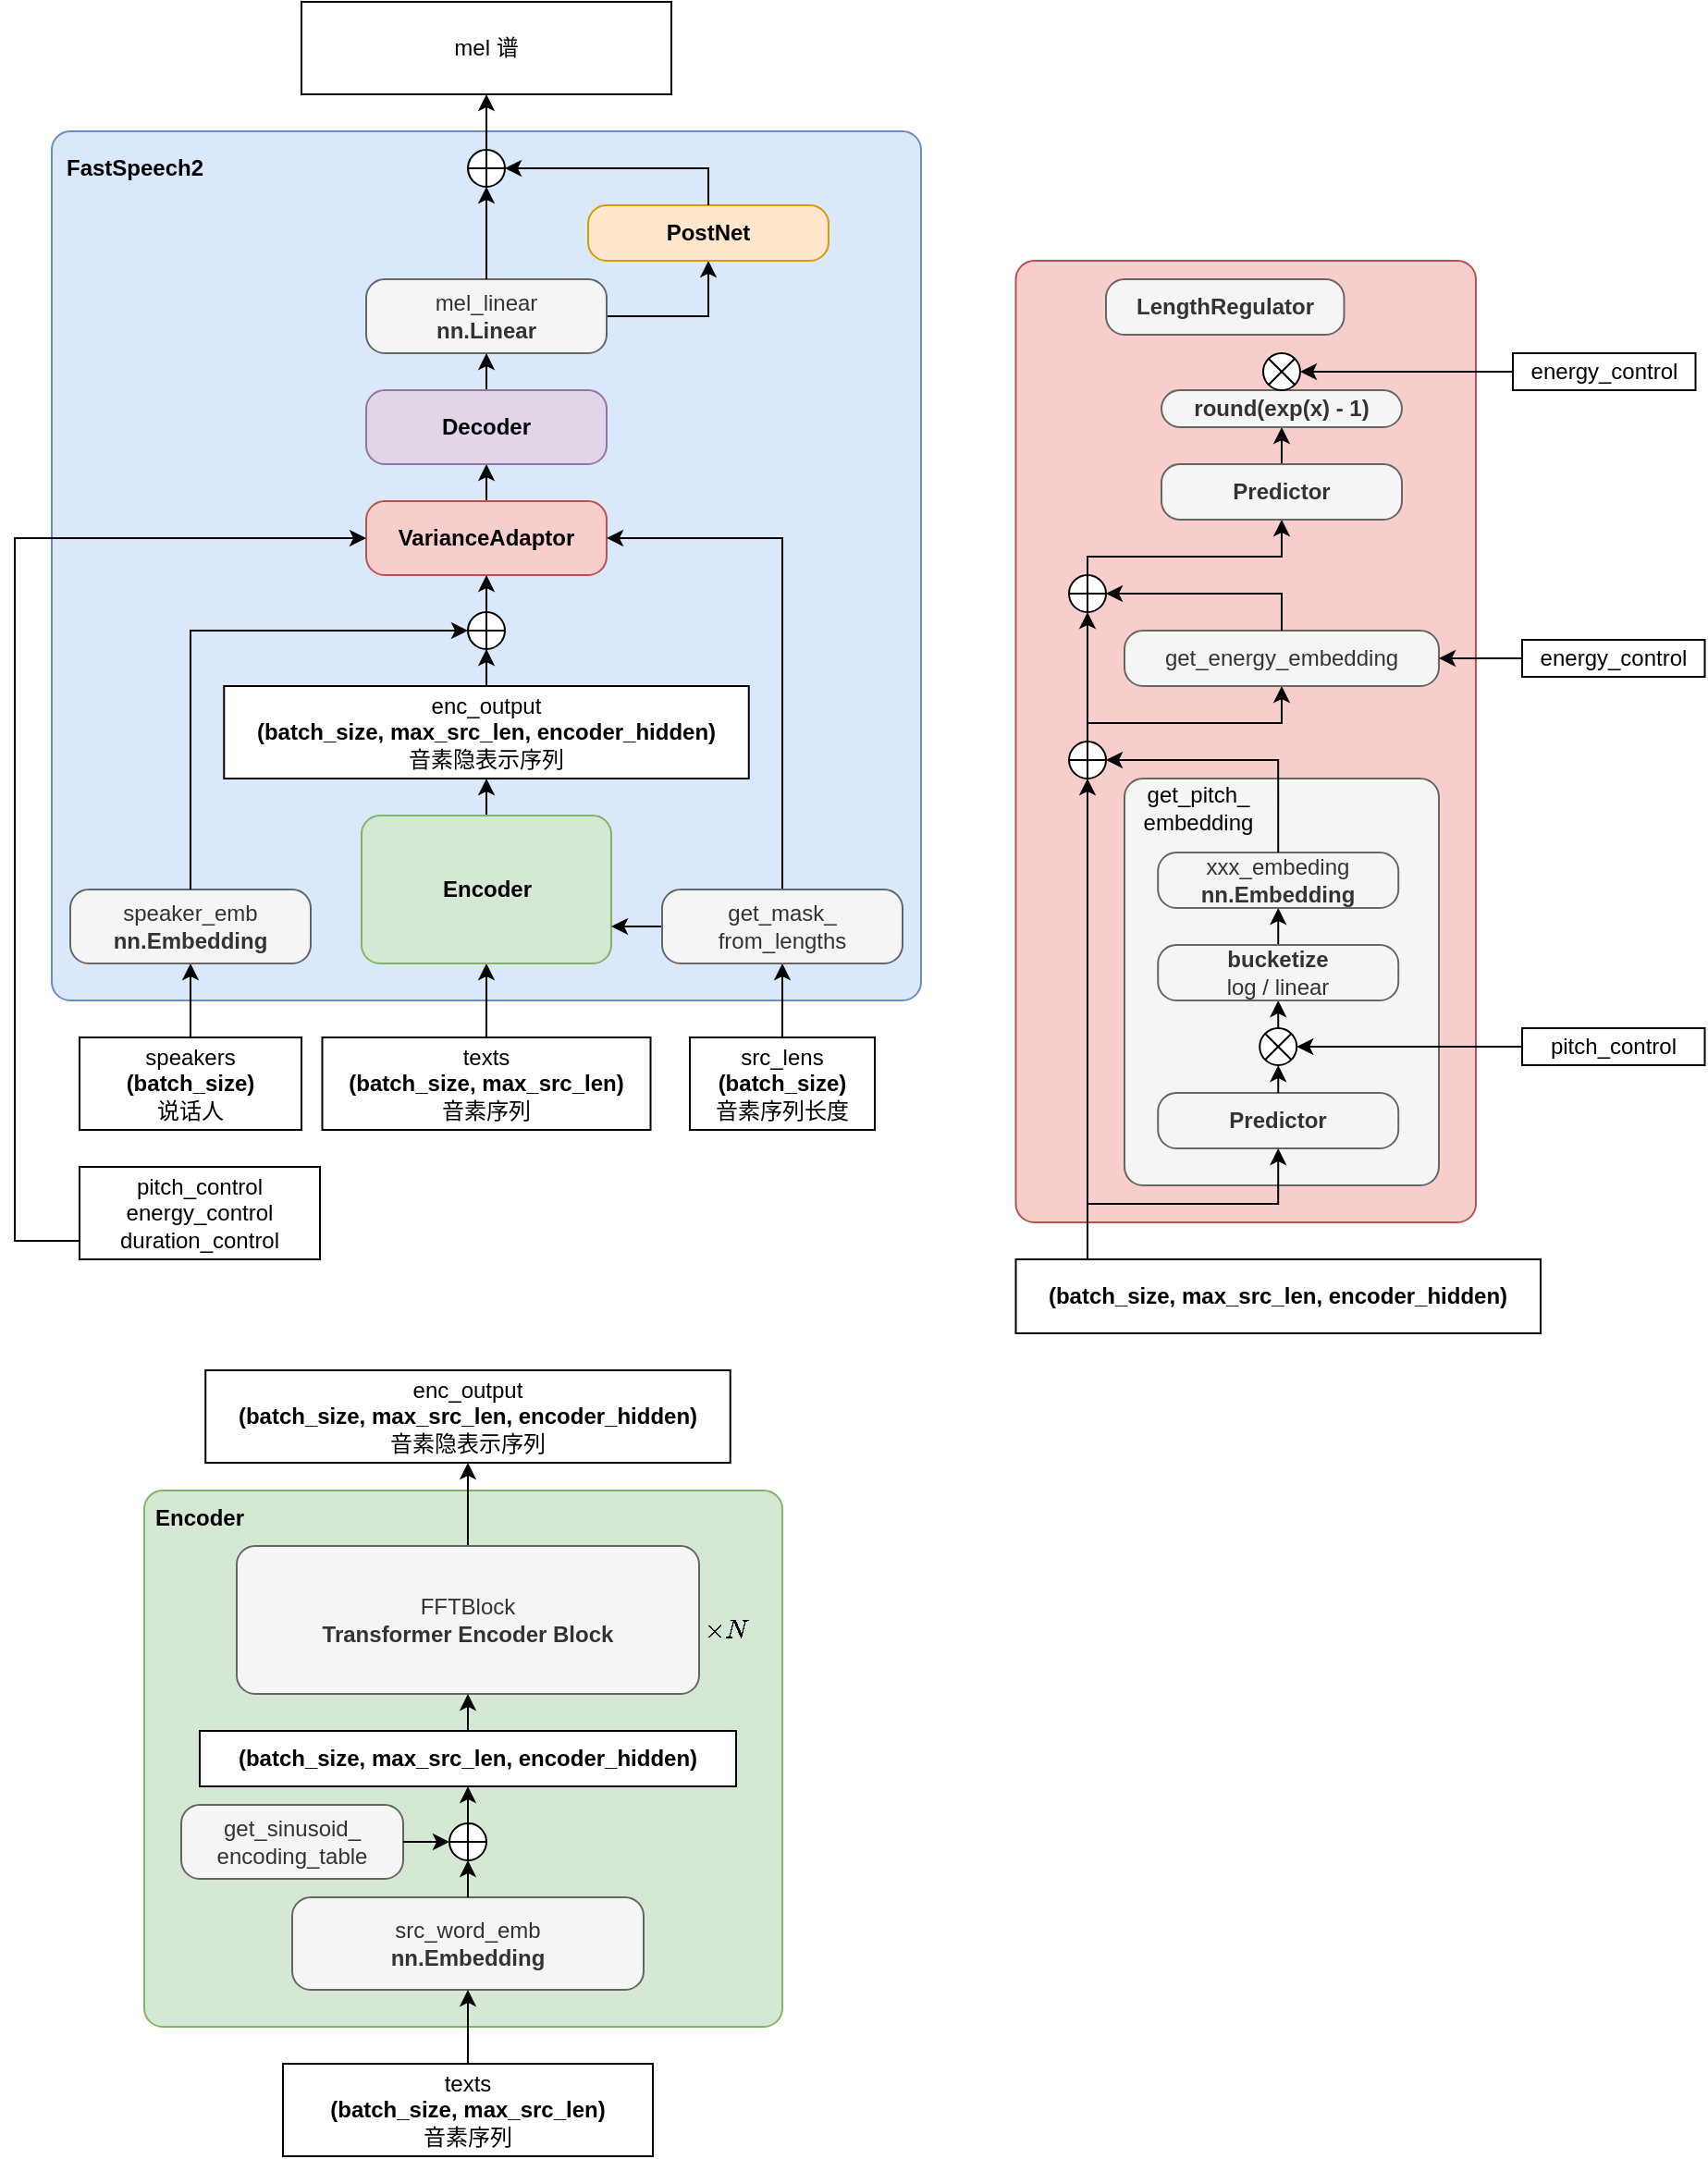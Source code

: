 <mxfile version="24.6.3" type="github">
  <diagram name="第 1 页" id="CV4RmrmJ2TpC2ouBqf3E">
    <mxGraphModel dx="2084" dy="1070" grid="1" gridSize="10" guides="1" tooltips="1" connect="1" arrows="1" fold="1" page="1" pageScale="1" pageWidth="1000" pageHeight="1000" math="1" shadow="0">
      <root>
        <mxCell id="0" />
        <mxCell id="1" parent="0" />
        <mxCell id="JUw78qpSntqPIQoc-JbC-98" value="" style="rounded=1;whiteSpace=wrap;html=1;fillColor=#f8cecc;strokeColor=#b85450;shape=label;double=1;absoluteArcSize=1;arcSize=20;" vertex="1" parent="1">
          <mxGeometry x="561.25" y="160" width="248.75" height="520" as="geometry" />
        </mxCell>
        <mxCell id="JUw78qpSntqPIQoc-JbC-120" value="" style="rounded=1;whiteSpace=wrap;html=1;shape=label;double=1;absoluteArcSize=1;arcSize=20;fillColor=#f5f5f5;fontColor=#333333;strokeColor=#666666;" vertex="1" parent="1">
          <mxGeometry x="620" y="440" width="170" height="220" as="geometry" />
        </mxCell>
        <mxCell id="JUw78qpSntqPIQoc-JbC-1" value="" style="rounded=1;whiteSpace=wrap;html=1;fillColor=#dae8fc;strokeColor=#6c8ebf;movable=1;resizable=1;rotatable=1;deletable=1;editable=1;locked=0;connectable=1;shape=label;double=1;arcSize=20;align=center;verticalAlign=middle;fontFamily=Helvetica;fontSize=12;absoluteArcSize=1;" vertex="1" parent="1">
          <mxGeometry x="40" y="90" width="470" height="470" as="geometry" />
        </mxCell>
        <mxCell id="JUw78qpSntqPIQoc-JbC-45" style="edgeStyle=orthogonalEdgeStyle;rounded=0;orthogonalLoop=1;jettySize=auto;html=1;exitX=0.5;exitY=0;exitDx=0;exitDy=0;" edge="1" parent="1" source="JUw78qpSntqPIQoc-JbC-2" target="JUw78qpSntqPIQoc-JbC-44">
          <mxGeometry relative="1" as="geometry" />
        </mxCell>
        <mxCell id="JUw78qpSntqPIQoc-JbC-2" value="speakers&lt;div&gt;&lt;b&gt;(batch_size)&lt;/b&gt;&lt;/div&gt;&lt;div&gt;说话人&lt;/div&gt;" style="shape=label;whiteSpace=wrap;html=1;fixedSize=1;rounded=0;" vertex="1" parent="1">
          <mxGeometry x="55" y="580" width="120" height="50" as="geometry" />
        </mxCell>
        <mxCell id="JUw78qpSntqPIQoc-JbC-12" style="edgeStyle=orthogonalEdgeStyle;rounded=0;orthogonalLoop=1;jettySize=auto;html=1;exitX=0.5;exitY=0;exitDx=0;exitDy=0;entryX=0.5;entryY=1;entryDx=0;entryDy=0;" edge="1" parent="1" source="JUw78qpSntqPIQoc-JbC-3" target="JUw78qpSntqPIQoc-JbC-11">
          <mxGeometry relative="1" as="geometry" />
        </mxCell>
        <mxCell id="JUw78qpSntqPIQoc-JbC-3" value="texts&lt;div&gt;&lt;b&gt;(batch_size, max_src_len)&lt;/b&gt;&lt;/div&gt;&lt;div&gt;音素序列&lt;/div&gt;" style="shape=label;whiteSpace=wrap;html=1;fixedSize=1;rounded=0;" vertex="1" parent="1">
          <mxGeometry x="186.25" y="580" width="177.5" height="50" as="geometry" />
        </mxCell>
        <mxCell id="JUw78qpSntqPIQoc-JbC-40" style="edgeStyle=orthogonalEdgeStyle;rounded=0;orthogonalLoop=1;jettySize=auto;html=1;exitX=0.5;exitY=0;exitDx=0;exitDy=0;" edge="1" parent="1" source="JUw78qpSntqPIQoc-JbC-4" target="JUw78qpSntqPIQoc-JbC-39">
          <mxGeometry relative="1" as="geometry" />
        </mxCell>
        <mxCell id="JUw78qpSntqPIQoc-JbC-4" value="src_lens&lt;div&gt;&lt;b&gt;(batch_size)&lt;/b&gt;&lt;/div&gt;&lt;div&gt;音素序列长度&lt;/div&gt;" style="shape=label;whiteSpace=wrap;html=1;fixedSize=1;rounded=0;" vertex="1" parent="1">
          <mxGeometry x="385" y="580" width="100" height="50" as="geometry" />
        </mxCell>
        <mxCell id="JUw78qpSntqPIQoc-JbC-6" value="mel 谱" style="shape=label;whiteSpace=wrap;html=1;fixedSize=1;rounded=0;" vertex="1" parent="1">
          <mxGeometry x="175" y="20" width="200" height="50" as="geometry" />
        </mxCell>
        <mxCell id="JUw78qpSntqPIQoc-JbC-14" style="edgeStyle=orthogonalEdgeStyle;rounded=0;orthogonalLoop=1;jettySize=auto;html=1;exitX=0.5;exitY=0;exitDx=0;exitDy=0;entryX=0.5;entryY=1;entryDx=0;entryDy=0;" edge="1" parent="1" source="JUw78qpSntqPIQoc-JbC-11" target="JUw78qpSntqPIQoc-JbC-13">
          <mxGeometry relative="1" as="geometry" />
        </mxCell>
        <mxCell id="JUw78qpSntqPIQoc-JbC-11" value="Encoder" style="rounded=1;whiteSpace=wrap;html=1;fillColor=#d5e8d4;strokeColor=#82b366;shape=label;double=1;absoluteArcSize=1;arcSize=20;fontStyle=1" vertex="1" parent="1">
          <mxGeometry x="207.5" y="460" width="135" height="80" as="geometry" />
        </mxCell>
        <mxCell id="JUw78qpSntqPIQoc-JbC-49" style="edgeStyle=orthogonalEdgeStyle;rounded=0;orthogonalLoop=1;jettySize=auto;html=1;exitX=0.5;exitY=0;exitDx=0;exitDy=0;" edge="1" parent="1" source="JUw78qpSntqPIQoc-JbC-47">
          <mxGeometry relative="1" as="geometry">
            <mxPoint x="274.5" y="360.0" as="targetPoint" />
          </mxGeometry>
        </mxCell>
        <mxCell id="JUw78qpSntqPIQoc-JbC-13" value="enc_output&lt;div&gt;&lt;b&gt;(batch_size, max_src_len,&amp;nbsp;encoder_hidden)&lt;/b&gt;&lt;/div&gt;&lt;div&gt;音素隐表示序列&lt;br&gt;&lt;/div&gt;" style="shape=label;whiteSpace=wrap;html=1;fixedSize=1;rounded=0;" vertex="1" parent="1">
          <mxGeometry x="133.13" y="390" width="283.75" height="50" as="geometry" />
        </mxCell>
        <mxCell id="JUw78qpSntqPIQoc-JbC-27" style="edgeStyle=orthogonalEdgeStyle;rounded=0;orthogonalLoop=1;jettySize=auto;html=1;exitX=0.5;exitY=0;exitDx=0;exitDy=0;entryX=0.5;entryY=1;entryDx=0;entryDy=0;" edge="1" parent="1" source="JUw78qpSntqPIQoc-JbC-15" target="JUw78qpSntqPIQoc-JbC-25">
          <mxGeometry relative="1" as="geometry" />
        </mxCell>
        <mxCell id="JUw78qpSntqPIQoc-JbC-15" value="VarianceAdaptor" style="rounded=1;whiteSpace=wrap;html=1;fillColor=#f8cecc;strokeColor=#b85450;shape=label;double=1;absoluteArcSize=1;arcSize=20;fontStyle=1" vertex="1" parent="1">
          <mxGeometry x="210" y="290" width="130" height="40" as="geometry" />
        </mxCell>
        <mxCell id="JUw78qpSntqPIQoc-JbC-52" style="edgeStyle=orthogonalEdgeStyle;rounded=0;orthogonalLoop=1;jettySize=auto;html=1;exitX=1;exitY=0.5;exitDx=0;exitDy=0;entryX=0.5;entryY=1;entryDx=0;entryDy=0;" edge="1" parent="1" source="JUw78qpSntqPIQoc-JbC-20" target="JUw78qpSntqPIQoc-JbC-21">
          <mxGeometry relative="1" as="geometry" />
        </mxCell>
        <mxCell id="JUw78qpSntqPIQoc-JbC-20" value="mel_linear&lt;div&gt;&lt;b&gt;nn.Linear&lt;/b&gt;&lt;/div&gt;" style="rounded=1;whiteSpace=wrap;html=1;fillColor=#f5f5f5;fontColor=#333333;strokeColor=#666666;shape=label;double=1;absoluteArcSize=1;arcSize=20;" vertex="1" parent="1">
          <mxGeometry x="210" y="170" width="130" height="40" as="geometry" />
        </mxCell>
        <mxCell id="JUw78qpSntqPIQoc-JbC-21" value="PostNet" style="rounded=1;whiteSpace=wrap;html=1;fillColor=#ffe6cc;strokeColor=#d79b00;shape=label;double=1;absoluteArcSize=1;arcSize=20;fontStyle=1" vertex="1" parent="1">
          <mxGeometry x="330" y="130" width="130" height="30" as="geometry" />
        </mxCell>
        <mxCell id="JUw78qpSntqPIQoc-JbC-26" style="edgeStyle=orthogonalEdgeStyle;rounded=0;orthogonalLoop=1;jettySize=auto;html=1;exitX=0.5;exitY=0;exitDx=0;exitDy=0;entryX=0.5;entryY=1;entryDx=0;entryDy=0;" edge="1" parent="1" source="JUw78qpSntqPIQoc-JbC-25" target="JUw78qpSntqPIQoc-JbC-20">
          <mxGeometry relative="1" as="geometry" />
        </mxCell>
        <mxCell id="JUw78qpSntqPIQoc-JbC-25" value="Decoder" style="rounded=1;whiteSpace=wrap;html=1;fillColor=#e1d5e7;strokeColor=#9673a6;shape=label;double=1;absoluteArcSize=1;arcSize=20;fontStyle=1" vertex="1" parent="1">
          <mxGeometry x="210" y="230" width="130" height="40" as="geometry" />
        </mxCell>
        <mxCell id="JUw78qpSntqPIQoc-JbC-28" value="" style="rounded=1;whiteSpace=wrap;html=1;fillColor=#d5e8d4;strokeColor=#82b366;shape=label;double=1;arcSize=20;absoluteArcSize=1;" vertex="1" parent="1">
          <mxGeometry x="90" y="825" width="345" height="290" as="geometry" />
        </mxCell>
        <mxCell id="JUw78qpSntqPIQoc-JbC-141" style="edgeStyle=orthogonalEdgeStyle;rounded=0;orthogonalLoop=1;jettySize=auto;html=1;exitX=0.5;exitY=0;exitDx=0;exitDy=0;entryX=0.5;entryY=1;entryDx=0;entryDy=0;" edge="1" parent="1" source="JUw78qpSntqPIQoc-JbC-30" target="JUw78qpSntqPIQoc-JbC-140">
          <mxGeometry relative="1" as="geometry" />
        </mxCell>
        <mxCell id="JUw78qpSntqPIQoc-JbC-30" value="FFTBlock&lt;div&gt;&lt;b&gt;Transformer Encoder Block&lt;/b&gt;&lt;/div&gt;" style="rounded=1;whiteSpace=wrap;html=1;fillColor=#f5f5f5;fontColor=#333333;strokeColor=#666666;shape=label;double=1;absoluteArcSize=1;arcSize=20;" vertex="1" parent="1">
          <mxGeometry x="140" y="855" width="250" height="80" as="geometry" />
        </mxCell>
        <mxCell id="JUw78qpSntqPIQoc-JbC-33" value="$$\times N$$" style="text;html=1;align=center;verticalAlign=middle;whiteSpace=wrap;rounded=0;" vertex="1" parent="1">
          <mxGeometry x="375" y="885" width="60" height="30" as="geometry" />
        </mxCell>
        <mxCell id="JUw78qpSntqPIQoc-JbC-35" value="Encoder" style="text;html=1;align=center;verticalAlign=middle;whiteSpace=wrap;rounded=0;fontStyle=1" vertex="1" parent="1">
          <mxGeometry x="90" y="825" width="60" height="30" as="geometry" />
        </mxCell>
        <mxCell id="JUw78qpSntqPIQoc-JbC-38" value="FastSpeech2" style="text;html=1;align=center;verticalAlign=middle;whiteSpace=wrap;rounded=0;fontStyle=1" vertex="1" parent="1">
          <mxGeometry x="55" y="95" width="60" height="30" as="geometry" />
        </mxCell>
        <mxCell id="JUw78qpSntqPIQoc-JbC-41" style="edgeStyle=orthogonalEdgeStyle;rounded=0;orthogonalLoop=1;jettySize=auto;html=1;exitX=0;exitY=0.5;exitDx=0;exitDy=0;entryX=1;entryY=0.75;entryDx=0;entryDy=0;" edge="1" parent="1" source="JUw78qpSntqPIQoc-JbC-39" target="JUw78qpSntqPIQoc-JbC-11">
          <mxGeometry relative="1" as="geometry" />
        </mxCell>
        <mxCell id="JUw78qpSntqPIQoc-JbC-43" style="edgeStyle=orthogonalEdgeStyle;rounded=0;orthogonalLoop=1;jettySize=auto;html=1;exitX=0.5;exitY=0;exitDx=0;exitDy=0;entryX=1;entryY=0.5;entryDx=0;entryDy=0;" edge="1" parent="1" source="JUw78qpSntqPIQoc-JbC-39" target="JUw78qpSntqPIQoc-JbC-15">
          <mxGeometry relative="1" as="geometry" />
        </mxCell>
        <mxCell id="JUw78qpSntqPIQoc-JbC-39" value="&lt;font style=&quot;font-size: 12px;&quot;&gt;get_mask_&lt;/font&gt;&lt;div&gt;&lt;font style=&quot;font-size: 12px;&quot;&gt;from_lengths&lt;/font&gt;&lt;/div&gt;" style="rounded=1;whiteSpace=wrap;html=1;fontSize=10;fillColor=#f5f5f5;fontColor=#333333;strokeColor=#666666;shape=label;double=1;absoluteArcSize=1;arcSize=20;" vertex="1" parent="1">
          <mxGeometry x="370" y="500" width="130" height="40" as="geometry" />
        </mxCell>
        <mxCell id="JUw78qpSntqPIQoc-JbC-44" value="&lt;span style=&quot;font-size: 12px;&quot;&gt;speaker_emb&lt;/span&gt;&lt;div&gt;&lt;span style=&quot;font-size: 12px;&quot;&gt;&lt;b&gt;nn.Embedding&lt;/b&gt;&lt;/span&gt;&lt;/div&gt;" style="rounded=1;whiteSpace=wrap;html=1;fontSize=10;fillColor=#f5f5f5;fontColor=#333333;strokeColor=#666666;shape=label;double=1;absoluteArcSize=1;arcSize=20;" vertex="1" parent="1">
          <mxGeometry x="50" y="500" width="130" height="40" as="geometry" />
        </mxCell>
        <mxCell id="JUw78qpSntqPIQoc-JbC-50" style="edgeStyle=orthogonalEdgeStyle;rounded=0;orthogonalLoop=1;jettySize=auto;html=1;exitX=0.5;exitY=0;exitDx=0;exitDy=0;exitPerimeter=0;entryX=0.5;entryY=1;entryDx=0;entryDy=0;" edge="1" parent="1" source="JUw78qpSntqPIQoc-JbC-47" target="JUw78qpSntqPIQoc-JbC-15">
          <mxGeometry relative="1" as="geometry" />
        </mxCell>
        <mxCell id="JUw78qpSntqPIQoc-JbC-48" style="edgeStyle=orthogonalEdgeStyle;rounded=0;orthogonalLoop=1;jettySize=auto;html=1;exitX=0.5;exitY=0;exitDx=0;exitDy=0;entryX=0;entryY=0.5;entryDx=0;entryDy=0;entryPerimeter=0;" edge="1" parent="1" source="JUw78qpSntqPIQoc-JbC-44" target="JUw78qpSntqPIQoc-JbC-47">
          <mxGeometry relative="1" as="geometry" />
        </mxCell>
        <mxCell id="JUw78qpSntqPIQoc-JbC-51" value="" style="edgeStyle=orthogonalEdgeStyle;rounded=0;orthogonalLoop=1;jettySize=auto;html=1;exitX=0.5;exitY=0;exitDx=0;exitDy=0;" edge="1" parent="1" source="JUw78qpSntqPIQoc-JbC-13" target="JUw78qpSntqPIQoc-JbC-47">
          <mxGeometry relative="1" as="geometry">
            <mxPoint x="274.5" y="360.0" as="targetPoint" />
            <mxPoint x="275" y="390" as="sourcePoint" />
          </mxGeometry>
        </mxCell>
        <mxCell id="JUw78qpSntqPIQoc-JbC-47" value="" style="verticalLabelPosition=bottom;verticalAlign=top;html=1;shape=mxgraph.flowchart.summing_function;" vertex="1" parent="1">
          <mxGeometry x="265" y="350" width="20" height="20" as="geometry" />
        </mxCell>
        <mxCell id="JUw78qpSntqPIQoc-JbC-56" style="edgeStyle=orthogonalEdgeStyle;rounded=0;orthogonalLoop=1;jettySize=auto;html=1;exitX=0.5;exitY=0;exitDx=0;exitDy=0;exitPerimeter=0;entryX=0.5;entryY=1;entryDx=0;entryDy=0;" edge="1" parent="1" source="JUw78qpSntqPIQoc-JbC-53" target="JUw78qpSntqPIQoc-JbC-6">
          <mxGeometry relative="1" as="geometry" />
        </mxCell>
        <mxCell id="JUw78qpSntqPIQoc-JbC-53" value="" style="verticalLabelPosition=bottom;verticalAlign=top;html=1;shape=mxgraph.flowchart.summing_function;" vertex="1" parent="1">
          <mxGeometry x="265" y="100" width="20" height="20" as="geometry" />
        </mxCell>
        <mxCell id="JUw78qpSntqPIQoc-JbC-54" style="edgeStyle=orthogonalEdgeStyle;rounded=0;orthogonalLoop=1;jettySize=auto;html=1;exitX=0.5;exitY=0;exitDx=0;exitDy=0;entryX=0.5;entryY=1;entryDx=0;entryDy=0;entryPerimeter=0;" edge="1" parent="1" source="JUw78qpSntqPIQoc-JbC-20" target="JUw78qpSntqPIQoc-JbC-53">
          <mxGeometry relative="1" as="geometry" />
        </mxCell>
        <mxCell id="JUw78qpSntqPIQoc-JbC-57" style="edgeStyle=orthogonalEdgeStyle;rounded=0;orthogonalLoop=1;jettySize=auto;html=1;exitX=0.5;exitY=0;exitDx=0;exitDy=0;entryX=1;entryY=0.5;entryDx=0;entryDy=0;entryPerimeter=0;" edge="1" parent="1" source="JUw78qpSntqPIQoc-JbC-21" target="JUw78qpSntqPIQoc-JbC-53">
          <mxGeometry relative="1" as="geometry">
            <Array as="points">
              <mxPoint x="395" y="110" />
            </Array>
          </mxGeometry>
        </mxCell>
        <mxCell id="JUw78qpSntqPIQoc-JbC-59" value="src_word_emb&lt;div&gt;&lt;b&gt;nn.Embedding&lt;/b&gt;&lt;/div&gt;" style="rounded=1;whiteSpace=wrap;html=1;fillColor=#f5f5f5;fontColor=#333333;strokeColor=#666666;shape=label;double=1;absoluteArcSize=1;arcSize=20;" vertex="1" parent="1">
          <mxGeometry x="170" y="1045" width="190" height="50" as="geometry" />
        </mxCell>
        <mxCell id="JUw78qpSntqPIQoc-JbC-61" style="edgeStyle=orthogonalEdgeStyle;rounded=0;orthogonalLoop=1;jettySize=auto;html=1;exitX=0.5;exitY=0;exitDx=0;exitDy=0;entryX=0.5;entryY=1;entryDx=0;entryDy=0;" edge="1" parent="1" source="JUw78qpSntqPIQoc-JbC-60" target="JUw78qpSntqPIQoc-JbC-59">
          <mxGeometry relative="1" as="geometry" />
        </mxCell>
        <mxCell id="JUw78qpSntqPIQoc-JbC-60" value="texts&lt;div&gt;&lt;b&gt;(batch_size, max_src_len)&lt;/b&gt;&lt;/div&gt;&lt;div&gt;音素序列&lt;/div&gt;" style="shape=label;whiteSpace=wrap;html=1;fixedSize=1;rounded=0;" vertex="1" parent="1">
          <mxGeometry x="165" y="1135" width="200" height="50" as="geometry" />
        </mxCell>
        <mxCell id="JUw78qpSntqPIQoc-JbC-71" style="edgeStyle=orthogonalEdgeStyle;rounded=0;orthogonalLoop=1;jettySize=auto;html=1;exitX=0.5;exitY=0;exitDx=0;exitDy=0;entryX=0.5;entryY=1;entryDx=0;entryDy=0;" edge="1" parent="1" source="JUw78qpSntqPIQoc-JbC-64" target="JUw78qpSntqPIQoc-JbC-30">
          <mxGeometry relative="1" as="geometry" />
        </mxCell>
        <mxCell id="JUw78qpSntqPIQoc-JbC-64" value="&lt;div&gt;&lt;b style=&quot;background-color: initial;&quot;&gt;(batch_size, max_src_len, encoder_hidden)&lt;/b&gt;&lt;br&gt;&lt;/div&gt;" style="shape=label;whiteSpace=wrap;html=1;fixedSize=1;double=1;rounded=0;" vertex="1" parent="1">
          <mxGeometry x="120" y="955" width="290" height="30" as="geometry" />
        </mxCell>
        <mxCell id="JUw78qpSntqPIQoc-JbC-70" style="edgeStyle=orthogonalEdgeStyle;rounded=0;orthogonalLoop=1;jettySize=auto;html=1;exitX=0.5;exitY=0;exitDx=0;exitDy=0;exitPerimeter=0;entryX=0.5;entryY=1;entryDx=0;entryDy=0;" edge="1" parent="1" source="JUw78qpSntqPIQoc-JbC-66" target="JUw78qpSntqPIQoc-JbC-64">
          <mxGeometry relative="1" as="geometry" />
        </mxCell>
        <mxCell id="JUw78qpSntqPIQoc-JbC-66" value="" style="verticalLabelPosition=bottom;verticalAlign=top;html=1;shape=mxgraph.flowchart.summing_function;" vertex="1" parent="1">
          <mxGeometry x="255" y="1005" width="20" height="20" as="geometry" />
        </mxCell>
        <mxCell id="JUw78qpSntqPIQoc-JbC-69" style="edgeStyle=orthogonalEdgeStyle;rounded=0;orthogonalLoop=1;jettySize=auto;html=1;exitX=0.5;exitY=0;exitDx=0;exitDy=0;entryX=0.5;entryY=1;entryDx=0;entryDy=0;entryPerimeter=0;" edge="1" parent="1" source="JUw78qpSntqPIQoc-JbC-59" target="JUw78qpSntqPIQoc-JbC-66">
          <mxGeometry relative="1" as="geometry" />
        </mxCell>
        <mxCell id="JUw78qpSntqPIQoc-JbC-73" value="get_sinusoid_&lt;div&gt;encoding_table&lt;/div&gt;" style="rounded=1;whiteSpace=wrap;html=1;fillColor=#f5f5f5;fontColor=#333333;strokeColor=#666666;shape=label;double=1;absoluteArcSize=1;arcSize=20;" vertex="1" parent="1">
          <mxGeometry x="110" y="995" width="120" height="40" as="geometry" />
        </mxCell>
        <mxCell id="JUw78qpSntqPIQoc-JbC-74" style="edgeStyle=orthogonalEdgeStyle;rounded=0;orthogonalLoop=1;jettySize=auto;html=1;exitX=1;exitY=0.5;exitDx=0;exitDy=0;entryX=0;entryY=0.5;entryDx=0;entryDy=0;entryPerimeter=0;" edge="1" parent="1" source="JUw78qpSntqPIQoc-JbC-73" target="JUw78qpSntqPIQoc-JbC-66">
          <mxGeometry relative="1" as="geometry" />
        </mxCell>
        <mxCell id="JUw78qpSntqPIQoc-JbC-84" style="edgeStyle=orthogonalEdgeStyle;rounded=0;orthogonalLoop=1;jettySize=auto;html=1;exitX=0;exitY=0.5;exitDx=0;exitDy=0;entryX=0;entryY=0.5;entryDx=0;entryDy=0;" edge="1" parent="1" source="JUw78qpSntqPIQoc-JbC-83" target="JUw78qpSntqPIQoc-JbC-15">
          <mxGeometry relative="1" as="geometry">
            <Array as="points">
              <mxPoint x="55" y="690" />
              <mxPoint x="20" y="690" />
              <mxPoint x="20" y="310" />
            </Array>
          </mxGeometry>
        </mxCell>
        <mxCell id="JUw78qpSntqPIQoc-JbC-83" value="pitch_control&lt;div&gt;energy_control&lt;/div&gt;&lt;div&gt;duration_control&lt;/div&gt;" style="shape=label;whiteSpace=wrap;html=1;fixedSize=1;rounded=0;" vertex="1" parent="1">
          <mxGeometry x="55" y="650" width="130" height="50" as="geometry" />
        </mxCell>
        <mxCell id="JUw78qpSntqPIQoc-JbC-100" value="Predictor" style="rounded=1;whiteSpace=wrap;html=1;fillColor=#f5f5f5;fontColor=#333333;strokeColor=#666666;shape=label;double=1;absoluteArcSize=1;arcSize=20;fontStyle=1" vertex="1" parent="1">
          <mxGeometry x="638.12" y="610" width="130" height="30" as="geometry" />
        </mxCell>
        <mxCell id="JUw78qpSntqPIQoc-JbC-105" style="edgeStyle=orthogonalEdgeStyle;rounded=0;orthogonalLoop=1;jettySize=auto;html=1;exitX=0.5;exitY=0;exitDx=0;exitDy=0;exitPerimeter=0;entryX=0.5;entryY=1;entryDx=0;entryDy=0;" edge="1" parent="1" source="JUw78qpSntqPIQoc-JbC-102" target="JUw78qpSntqPIQoc-JbC-103">
          <mxGeometry relative="1" as="geometry" />
        </mxCell>
        <mxCell id="JUw78qpSntqPIQoc-JbC-102" value="" style="verticalLabelPosition=bottom;verticalAlign=top;html=1;shape=mxgraph.flowchart.or;" vertex="1" parent="1">
          <mxGeometry x="693.12" y="575" width="20" height="20" as="geometry" />
        </mxCell>
        <mxCell id="JUw78qpSntqPIQoc-JbC-108" style="edgeStyle=orthogonalEdgeStyle;rounded=0;orthogonalLoop=1;jettySize=auto;html=1;exitX=0.5;exitY=0;exitDx=0;exitDy=0;entryX=0.5;entryY=1;entryDx=0;entryDy=0;" edge="1" parent="1" source="JUw78qpSntqPIQoc-JbC-103" target="JUw78qpSntqPIQoc-JbC-107">
          <mxGeometry relative="1" as="geometry" />
        </mxCell>
        <mxCell id="JUw78qpSntqPIQoc-JbC-103" value="&lt;b&gt;bucketize&lt;/b&gt;&lt;div&gt;log / linear&lt;/div&gt;" style="rounded=1;whiteSpace=wrap;html=1;fillColor=#f5f5f5;fontColor=#333333;strokeColor=#666666;shape=label;double=1;absoluteArcSize=1;arcSize=20;fontStyle=0" vertex="1" parent="1">
          <mxGeometry x="638.12" y="530" width="130" height="30" as="geometry" />
        </mxCell>
        <mxCell id="JUw78qpSntqPIQoc-JbC-104" style="edgeStyle=orthogonalEdgeStyle;rounded=0;orthogonalLoop=1;jettySize=auto;html=1;exitX=0.5;exitY=0;exitDx=0;exitDy=0;entryX=0.5;entryY=1;entryDx=0;entryDy=0;entryPerimeter=0;" edge="1" parent="1" source="JUw78qpSntqPIQoc-JbC-100" target="JUw78qpSntqPIQoc-JbC-102">
          <mxGeometry relative="1" as="geometry" />
        </mxCell>
        <mxCell id="JUw78qpSntqPIQoc-JbC-124" style="edgeStyle=orthogonalEdgeStyle;rounded=0;orthogonalLoop=1;jettySize=auto;html=1;exitX=0.5;exitY=0;exitDx=0;exitDy=0;exitPerimeter=0;entryX=0.5;entryY=1;entryDx=0;entryDy=0;" edge="1" parent="1" source="JUw78qpSntqPIQoc-JbC-106" target="JUw78qpSntqPIQoc-JbC-123">
          <mxGeometry relative="1" as="geometry">
            <Array as="points">
              <mxPoint x="600" y="410" />
              <mxPoint x="705" y="410" />
            </Array>
          </mxGeometry>
        </mxCell>
        <mxCell id="JUw78qpSntqPIQoc-JbC-106" value="" style="verticalLabelPosition=bottom;verticalAlign=top;html=1;shape=mxgraph.flowchart.summing_function;" vertex="1" parent="1">
          <mxGeometry x="590" y="420" width="20" height="20" as="geometry" />
        </mxCell>
        <mxCell id="JUw78qpSntqPIQoc-JbC-107" value="&lt;div&gt;xxx_embeding&lt;/div&gt;&lt;b&gt;nn.Embedding&lt;/b&gt;" style="rounded=1;whiteSpace=wrap;html=1;fillColor=#f5f5f5;fontColor=#333333;strokeColor=#666666;shape=label;double=1;absoluteArcSize=1;arcSize=20;fontStyle=0" vertex="1" parent="1">
          <mxGeometry x="638.12" y="480" width="130" height="30" as="geometry" />
        </mxCell>
        <mxCell id="JUw78qpSntqPIQoc-JbC-109" style="edgeStyle=orthogonalEdgeStyle;rounded=0;orthogonalLoop=1;jettySize=auto;html=1;exitX=0.5;exitY=0;exitDx=0;exitDy=0;entryX=1;entryY=0.5;entryDx=0;entryDy=0;entryPerimeter=0;" edge="1" parent="1" source="JUw78qpSntqPIQoc-JbC-107" target="JUw78qpSntqPIQoc-JbC-106">
          <mxGeometry relative="1" as="geometry" />
        </mxCell>
        <mxCell id="JUw78qpSntqPIQoc-JbC-115" style="edgeStyle=orthogonalEdgeStyle;rounded=0;orthogonalLoop=1;jettySize=auto;html=1;exitX=0.5;exitY=0;exitDx=0;exitDy=0;entryX=0.5;entryY=1;entryDx=0;entryDy=0;" edge="1" parent="1" source="JUw78qpSntqPIQoc-JbC-112" target="JUw78qpSntqPIQoc-JbC-100">
          <mxGeometry relative="1" as="geometry" />
        </mxCell>
        <mxCell id="JUw78qpSntqPIQoc-JbC-112" value="" style="rounded=0;whiteSpace=wrap;html=1;" vertex="1" parent="1">
          <mxGeometry x="565" y="700" width="70" height="20" as="geometry" />
        </mxCell>
        <mxCell id="JUw78qpSntqPIQoc-JbC-113" style="edgeStyle=orthogonalEdgeStyle;rounded=0;orthogonalLoop=1;jettySize=auto;html=1;exitX=0.5;exitY=0;exitDx=0;exitDy=0;entryX=0.5;entryY=1;entryDx=0;entryDy=0;entryPerimeter=0;" edge="1" parent="1" source="JUw78qpSntqPIQoc-JbC-112" target="JUw78qpSntqPIQoc-JbC-106">
          <mxGeometry relative="1" as="geometry" />
        </mxCell>
        <mxCell id="JUw78qpSntqPIQoc-JbC-99" value="&lt;div&gt;&lt;b&gt;(batch_size, max_src_len,&amp;nbsp;encoder_hidden)&lt;/b&gt;&lt;/div&gt;" style="shape=label;whiteSpace=wrap;html=1;fixedSize=1;rounded=0;" vertex="1" parent="1">
          <mxGeometry x="561.25" y="700" width="283.75" height="40" as="geometry" />
        </mxCell>
        <mxCell id="JUw78qpSntqPIQoc-JbC-116" value="&lt;div&gt;&lt;span&gt;pitch_control&lt;/span&gt;&lt;/div&gt;" style="shape=label;whiteSpace=wrap;html=1;fixedSize=1;rounded=0;fontStyle=0" vertex="1" parent="1">
          <mxGeometry x="835" y="575" width="98.75" height="20" as="geometry" />
        </mxCell>
        <mxCell id="JUw78qpSntqPIQoc-JbC-118" style="edgeStyle=orthogonalEdgeStyle;rounded=0;orthogonalLoop=1;jettySize=auto;html=1;exitX=0;exitY=0.5;exitDx=0;exitDy=0;entryX=1;entryY=0.5;entryDx=0;entryDy=0;entryPerimeter=0;" edge="1" parent="1" source="JUw78qpSntqPIQoc-JbC-116" target="JUw78qpSntqPIQoc-JbC-102">
          <mxGeometry relative="1" as="geometry" />
        </mxCell>
        <mxCell id="JUw78qpSntqPIQoc-JbC-121" value="get_pitch_&lt;div&gt;&lt;span style=&quot;background-color: initial;&quot;&gt;embedding&lt;/span&gt;&lt;/div&gt;" style="text;html=1;align=center;verticalAlign=middle;whiteSpace=wrap;rounded=0;" vertex="1" parent="1">
          <mxGeometry x="610" y="441" width="100" height="30" as="geometry" />
        </mxCell>
        <mxCell id="JUw78qpSntqPIQoc-JbC-137" style="edgeStyle=orthogonalEdgeStyle;rounded=0;orthogonalLoop=1;jettySize=auto;html=1;exitX=0.5;exitY=0;exitDx=0;exitDy=0;exitPerimeter=0;entryX=0.5;entryY=1;entryDx=0;entryDy=0;" edge="1" parent="1" source="JUw78qpSntqPIQoc-JbC-122" target="JUw78qpSntqPIQoc-JbC-128">
          <mxGeometry relative="1" as="geometry">
            <Array as="points">
              <mxPoint x="600" y="320" />
              <mxPoint x="705" y="320" />
            </Array>
          </mxGeometry>
        </mxCell>
        <mxCell id="JUw78qpSntqPIQoc-JbC-122" value="" style="verticalLabelPosition=bottom;verticalAlign=top;html=1;shape=mxgraph.flowchart.summing_function;" vertex="1" parent="1">
          <mxGeometry x="590" y="330" width="20" height="20" as="geometry" />
        </mxCell>
        <mxCell id="JUw78qpSntqPIQoc-JbC-123" value="get_energy_embedding" style="rounded=1;whiteSpace=wrap;html=1;shape=label;double=1;absoluteArcSize=1;arcSize=20;fillColor=#f5f5f5;fontColor=#333333;strokeColor=#666666;" vertex="1" parent="1">
          <mxGeometry x="620" y="360" width="170" height="30" as="geometry" />
        </mxCell>
        <mxCell id="JUw78qpSntqPIQoc-JbC-125" style="edgeStyle=orthogonalEdgeStyle;rounded=0;orthogonalLoop=1;jettySize=auto;html=1;exitX=0.5;exitY=0;exitDx=0;exitDy=0;exitPerimeter=0;entryX=0.5;entryY=1;entryDx=0;entryDy=0;entryPerimeter=0;" edge="1" parent="1" source="JUw78qpSntqPIQoc-JbC-106" target="JUw78qpSntqPIQoc-JbC-122">
          <mxGeometry relative="1" as="geometry" />
        </mxCell>
        <mxCell id="JUw78qpSntqPIQoc-JbC-126" style="edgeStyle=orthogonalEdgeStyle;rounded=0;orthogonalLoop=1;jettySize=auto;html=1;exitX=0.5;exitY=0;exitDx=0;exitDy=0;entryX=1;entryY=0.5;entryDx=0;entryDy=0;entryPerimeter=0;" edge="1" parent="1" source="JUw78qpSntqPIQoc-JbC-123" target="JUw78qpSntqPIQoc-JbC-122">
          <mxGeometry relative="1" as="geometry">
            <Array as="points">
              <mxPoint x="705" y="340" />
            </Array>
          </mxGeometry>
        </mxCell>
        <mxCell id="JUw78qpSntqPIQoc-JbC-138" style="edgeStyle=orthogonalEdgeStyle;rounded=0;orthogonalLoop=1;jettySize=auto;html=1;exitX=0.5;exitY=0;exitDx=0;exitDy=0;entryX=0.5;entryY=1;entryDx=0;entryDy=0;" edge="1" parent="1" source="JUw78qpSntqPIQoc-JbC-128" target="JUw78qpSntqPIQoc-JbC-131">
          <mxGeometry relative="1" as="geometry" />
        </mxCell>
        <mxCell id="JUw78qpSntqPIQoc-JbC-128" value="Predictor" style="rounded=1;whiteSpace=wrap;html=1;fillColor=#f5f5f5;fontColor=#333333;strokeColor=#666666;shape=label;double=1;absoluteArcSize=1;arcSize=20;fontStyle=1" vertex="1" parent="1">
          <mxGeometry x="640" y="270" width="130" height="30" as="geometry" />
        </mxCell>
        <mxCell id="JUw78qpSntqPIQoc-JbC-130" style="edgeStyle=orthogonalEdgeStyle;rounded=0;orthogonalLoop=1;jettySize=auto;html=1;exitX=0;exitY=0.5;exitDx=0;exitDy=0;" edge="1" parent="1" source="JUw78qpSntqPIQoc-JbC-129" target="JUw78qpSntqPIQoc-JbC-123">
          <mxGeometry relative="1" as="geometry" />
        </mxCell>
        <mxCell id="JUw78qpSntqPIQoc-JbC-129" value="&lt;div&gt;&lt;span&gt;energy_control&lt;/span&gt;&lt;/div&gt;" style="shape=label;whiteSpace=wrap;html=1;fixedSize=1;rounded=0;fontStyle=0" vertex="1" parent="1">
          <mxGeometry x="835" y="365" width="98.75" height="20" as="geometry" />
        </mxCell>
        <mxCell id="JUw78qpSntqPIQoc-JbC-131" value="round(exp(x) - 1)" style="rounded=1;whiteSpace=wrap;html=1;fillColor=#f5f5f5;fontColor=#333333;strokeColor=#666666;shape=label;double=1;absoluteArcSize=1;arcSize=20;fontStyle=1" vertex="1" parent="1">
          <mxGeometry x="640" y="230" width="130" height="20" as="geometry" />
        </mxCell>
        <mxCell id="JUw78qpSntqPIQoc-JbC-132" value="" style="verticalLabelPosition=bottom;verticalAlign=top;html=1;shape=mxgraph.flowchart.or;" vertex="1" parent="1">
          <mxGeometry x="695" y="210" width="20" height="20" as="geometry" />
        </mxCell>
        <mxCell id="JUw78qpSntqPIQoc-JbC-133" value="&lt;div&gt;&lt;span&gt;energy_control&lt;/span&gt;&lt;/div&gt;" style="shape=label;whiteSpace=wrap;html=1;fixedSize=1;rounded=0;fontStyle=0" vertex="1" parent="1">
          <mxGeometry x="830" y="210" width="98.75" height="20" as="geometry" />
        </mxCell>
        <mxCell id="JUw78qpSntqPIQoc-JbC-135" style="edgeStyle=orthogonalEdgeStyle;rounded=0;orthogonalLoop=1;jettySize=auto;html=1;exitX=0;exitY=0.5;exitDx=0;exitDy=0;entryX=1;entryY=0.5;entryDx=0;entryDy=0;entryPerimeter=0;" edge="1" parent="1" source="JUw78qpSntqPIQoc-JbC-133" target="JUw78qpSntqPIQoc-JbC-132">
          <mxGeometry relative="1" as="geometry" />
        </mxCell>
        <mxCell id="JUw78qpSntqPIQoc-JbC-136" value="LengthRegulator" style="rounded=1;whiteSpace=wrap;html=1;fillColor=#f5f5f5;fontColor=#333333;strokeColor=#666666;shape=label;double=1;absoluteArcSize=1;arcSize=20;fontStyle=1" vertex="1" parent="1">
          <mxGeometry x="610" y="170" width="128.75" height="30" as="geometry" />
        </mxCell>
        <mxCell id="JUw78qpSntqPIQoc-JbC-140" value="enc_output&lt;div&gt;&lt;b&gt;(batch_size, max_src_len,&amp;nbsp;encoder_hidden)&lt;/b&gt;&lt;/div&gt;&lt;div&gt;音素隐表示序列&lt;br&gt;&lt;/div&gt;" style="shape=label;whiteSpace=wrap;html=1;fixedSize=1;rounded=0;" vertex="1" parent="1">
          <mxGeometry x="123.12" y="760" width="283.75" height="50" as="geometry" />
        </mxCell>
      </root>
    </mxGraphModel>
  </diagram>
</mxfile>
